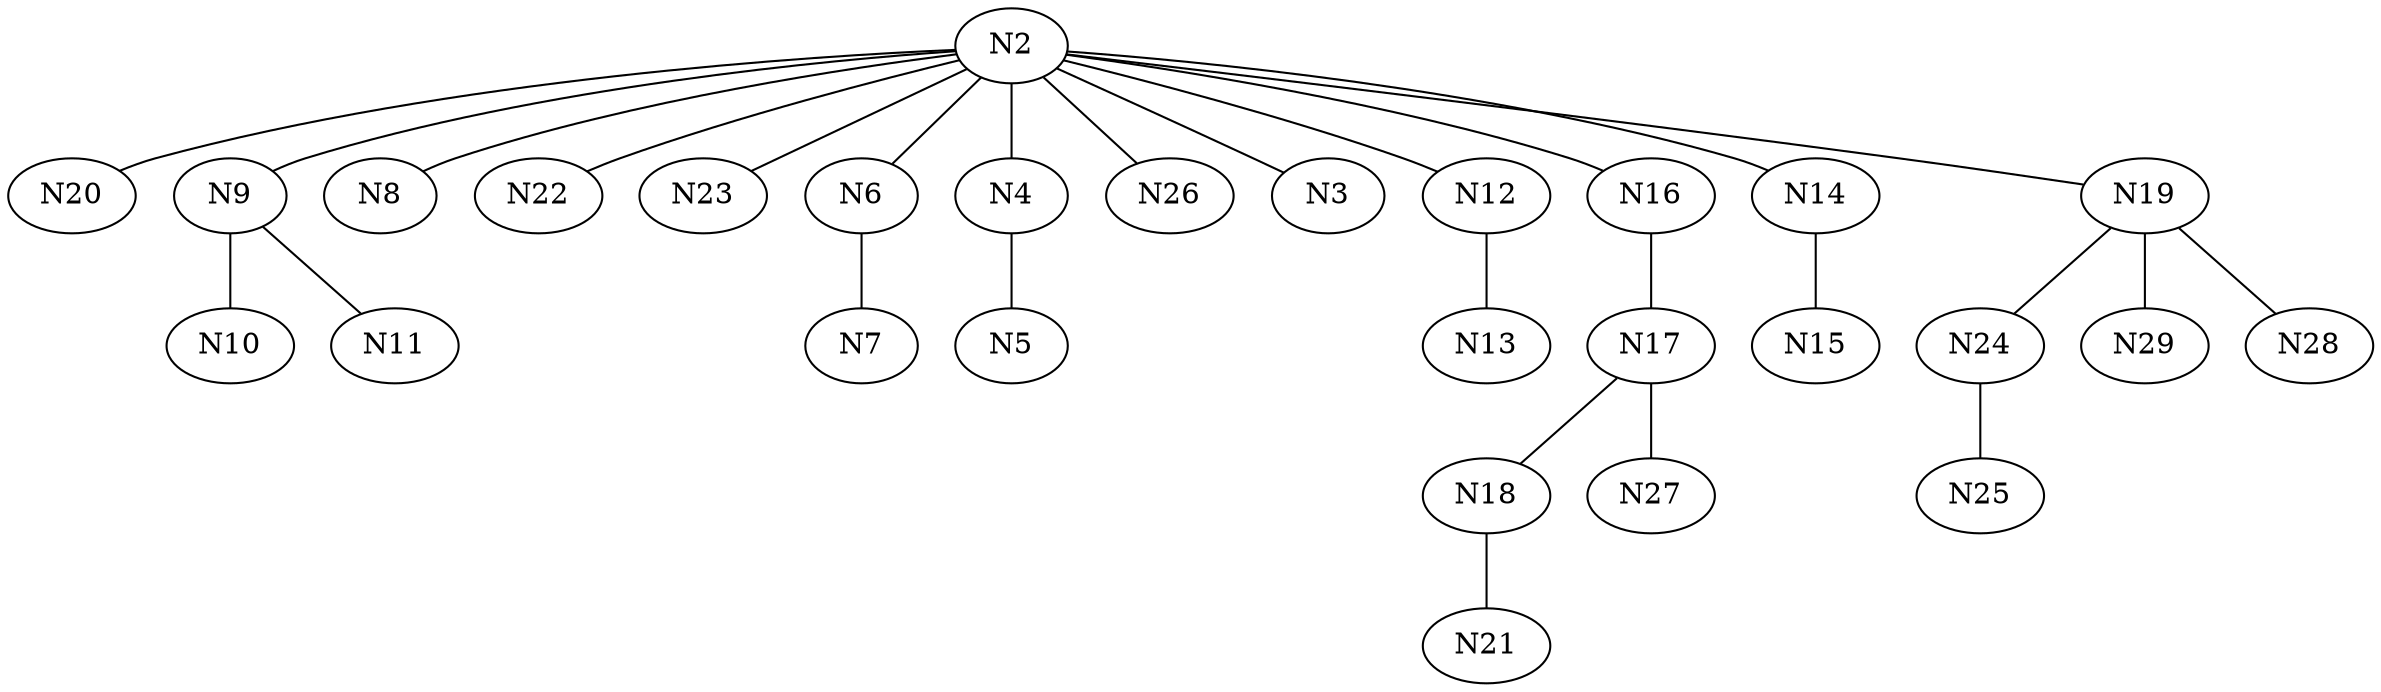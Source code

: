 Graph G {
	N2--N20[weight=87];
	N2--N9[weight=5];
	N2--N8[weight=96];
	N2--N22[weight=54];
	N2--N23[weight=81];
	N2--N6[weight=39];
	N2--N4[weight=64];
	N2--N26[weight=93];
	N2--N3[weight=100];
	N12--N13[weight=96];
	N18--N21[weight=43];
	N6--N7[weight=21];
	N2--N12[weight=75];
	N16--N17[weight=57];
	N2--N14[weight=32];
	N4--N5[weight=9];
	N2--N16[weight=80];
	N17--N27[weight=95];
	N17--N18[weight=53];
	N9--N10[weight=90];
	N14--N15[weight=65];
	N9--N11[weight=32];
	N2--N19[weight=44];
	N19--N24[weight=22];
	N19--N29[weight=92];
	N24--N25[weight=48];
	N19--N28[weight=15];
}